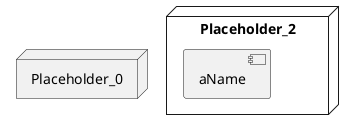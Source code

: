 @startuml
skinparam fixCircleLabelOverlapping true
node Placeholder_2 {
[aName] [[kit-sdq-esda.system#_xTqAQbw4Ee6yq-ZP2LwqFw]]
}
node Placeholder_0 {
[aName] [[kit-sdq-esda.system#_xTqAQbw4Ee6yq-ZP2LwqFw]]
}

@enduml
